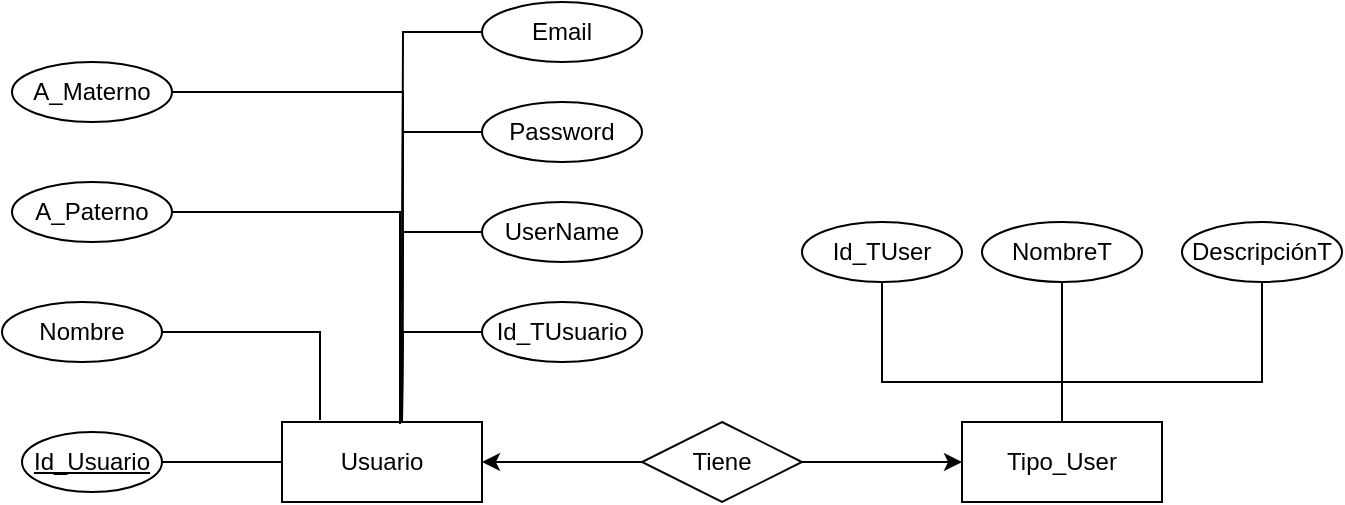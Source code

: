 <mxfile version="22.0.4" type="github">
  <diagram id="R2lEEEUBdFMjLlhIrx00" name="modelo_E-R">
    <mxGraphModel dx="825" dy="476" grid="1" gridSize="10" guides="1" tooltips="1" connect="1" arrows="1" fold="1" page="1" pageScale="1" pageWidth="850" pageHeight="1100" math="0" shadow="0" extFonts="Permanent Marker^https://fonts.googleapis.com/css?family=Permanent+Marker">
      <root>
        <mxCell id="0" />
        <mxCell id="1" parent="0" />
        <mxCell id="RY_OndR4vMzECRKrpXdZ-1" value="Usuario" style="whiteSpace=wrap;html=1;align=center;fillColor=#FFFFFF;" vertex="1" parent="1">
          <mxGeometry x="260" y="220" width="100" height="40" as="geometry" />
        </mxCell>
        <mxCell id="RY_OndR4vMzECRKrpXdZ-3" value="" style="edgeStyle=orthogonalEdgeStyle;rounded=0;orthogonalLoop=1;jettySize=auto;html=1;endArrow=none;endFill=0;" edge="1" parent="1" source="RY_OndR4vMzECRKrpXdZ-2" target="RY_OndR4vMzECRKrpXdZ-1">
          <mxGeometry relative="1" as="geometry" />
        </mxCell>
        <mxCell id="RY_OndR4vMzECRKrpXdZ-2" value="Id_Usuario" style="ellipse;whiteSpace=wrap;html=1;align=center;fontStyle=4;" vertex="1" parent="1">
          <mxGeometry x="130" y="225" width="70" height="30" as="geometry" />
        </mxCell>
        <mxCell id="RY_OndR4vMzECRKrpXdZ-7" style="edgeStyle=orthogonalEdgeStyle;rounded=0;orthogonalLoop=1;jettySize=auto;html=1;entryX=0.19;entryY=-0.025;entryDx=0;entryDy=0;entryPerimeter=0;endArrow=none;endFill=0;" edge="1" parent="1" source="RY_OndR4vMzECRKrpXdZ-4" target="RY_OndR4vMzECRKrpXdZ-1">
          <mxGeometry relative="1" as="geometry" />
        </mxCell>
        <mxCell id="RY_OndR4vMzECRKrpXdZ-4" value="Nombre" style="ellipse;whiteSpace=wrap;html=1;align=center;" vertex="1" parent="1">
          <mxGeometry x="120" y="160" width="80" height="30" as="geometry" />
        </mxCell>
        <mxCell id="RY_OndR4vMzECRKrpXdZ-5" value="A_Materno" style="ellipse;whiteSpace=wrap;html=1;align=center;" vertex="1" parent="1">
          <mxGeometry x="125" y="40" width="80" height="30" as="geometry" />
        </mxCell>
        <mxCell id="RY_OndR4vMzECRKrpXdZ-8" style="edgeStyle=orthogonalEdgeStyle;rounded=0;orthogonalLoop=1;jettySize=auto;html=1;entryX=0.59;entryY=0.025;entryDx=0;entryDy=0;entryPerimeter=0;startArrow=none;startFill=0;endArrow=none;endFill=0;" edge="1" parent="1" source="RY_OndR4vMzECRKrpXdZ-6" target="RY_OndR4vMzECRKrpXdZ-1">
          <mxGeometry relative="1" as="geometry">
            <mxPoint x="320" y="210" as="targetPoint" />
          </mxGeometry>
        </mxCell>
        <mxCell id="RY_OndR4vMzECRKrpXdZ-6" value="A_Paterno" style="ellipse;whiteSpace=wrap;html=1;align=center;" vertex="1" parent="1">
          <mxGeometry x="125" y="100" width="80" height="30" as="geometry" />
        </mxCell>
        <mxCell id="RY_OndR4vMzECRKrpXdZ-9" style="edgeStyle=orthogonalEdgeStyle;rounded=0;orthogonalLoop=1;jettySize=auto;html=1;endArrow=none;endFill=0;" edge="1" parent="1" source="RY_OndR4vMzECRKrpXdZ-5">
          <mxGeometry relative="1" as="geometry">
            <mxPoint x="320" y="220" as="targetPoint" />
          </mxGeometry>
        </mxCell>
        <mxCell id="RY_OndR4vMzECRKrpXdZ-10" value="Password" style="ellipse;whiteSpace=wrap;html=1;align=center;" vertex="1" parent="1">
          <mxGeometry x="360" y="60" width="80" height="30" as="geometry" />
        </mxCell>
        <mxCell id="RY_OndR4vMzECRKrpXdZ-17" style="edgeStyle=orthogonalEdgeStyle;rounded=0;orthogonalLoop=1;jettySize=auto;html=1;endArrow=none;endFill=0;" edge="1" parent="1" source="RY_OndR4vMzECRKrpXdZ-11">
          <mxGeometry relative="1" as="geometry">
            <mxPoint x="320" y="220" as="targetPoint" />
          </mxGeometry>
        </mxCell>
        <mxCell id="RY_OndR4vMzECRKrpXdZ-11" value="UserName" style="ellipse;whiteSpace=wrap;html=1;align=center;" vertex="1" parent="1">
          <mxGeometry x="360" y="110" width="80" height="30" as="geometry" />
        </mxCell>
        <mxCell id="RY_OndR4vMzECRKrpXdZ-15" style="edgeStyle=orthogonalEdgeStyle;rounded=0;orthogonalLoop=1;jettySize=auto;html=1;endArrow=none;endFill=0;" edge="1" parent="1" source="RY_OndR4vMzECRKrpXdZ-12">
          <mxGeometry relative="1" as="geometry">
            <mxPoint x="320" y="160" as="targetPoint" />
          </mxGeometry>
        </mxCell>
        <mxCell id="RY_OndR4vMzECRKrpXdZ-12" value="Email" style="ellipse;whiteSpace=wrap;html=1;align=center;" vertex="1" parent="1">
          <mxGeometry x="360" y="10" width="80" height="30" as="geometry" />
        </mxCell>
        <mxCell id="RY_OndR4vMzECRKrpXdZ-18" style="edgeStyle=orthogonalEdgeStyle;rounded=0;orthogonalLoop=1;jettySize=auto;html=1;endArrow=none;endFill=0;" edge="1" parent="1" source="RY_OndR4vMzECRKrpXdZ-13">
          <mxGeometry relative="1" as="geometry">
            <mxPoint x="320" y="220" as="targetPoint" />
          </mxGeometry>
        </mxCell>
        <mxCell id="RY_OndR4vMzECRKrpXdZ-13" value="Id_TUsuario" style="ellipse;whiteSpace=wrap;html=1;align=center;" vertex="1" parent="1">
          <mxGeometry x="360" y="160" width="80" height="30" as="geometry" />
        </mxCell>
        <mxCell id="RY_OndR4vMzECRKrpXdZ-14" value="Tipo_User" style="whiteSpace=wrap;html=1;align=center;" vertex="1" parent="1">
          <mxGeometry x="600" y="220" width="100" height="40" as="geometry" />
        </mxCell>
        <mxCell id="RY_OndR4vMzECRKrpXdZ-16" style="edgeStyle=orthogonalEdgeStyle;rounded=0;orthogonalLoop=1;jettySize=auto;html=1;exitX=0;exitY=0.5;exitDx=0;exitDy=0;endArrow=none;endFill=0;" edge="1" parent="1" source="RY_OndR4vMzECRKrpXdZ-10">
          <mxGeometry relative="1" as="geometry">
            <mxPoint x="320" y="210" as="targetPoint" />
          </mxGeometry>
        </mxCell>
        <mxCell id="RY_OndR4vMzECRKrpXdZ-25" style="edgeStyle=orthogonalEdgeStyle;rounded=0;orthogonalLoop=1;jettySize=auto;html=1;entryX=0.5;entryY=0;entryDx=0;entryDy=0;endArrow=none;endFill=0;" edge="1" parent="1" source="RY_OndR4vMzECRKrpXdZ-20" target="RY_OndR4vMzECRKrpXdZ-14">
          <mxGeometry relative="1" as="geometry">
            <Array as="points">
              <mxPoint x="750" y="200" />
              <mxPoint x="650" y="200" />
            </Array>
          </mxGeometry>
        </mxCell>
        <mxCell id="RY_OndR4vMzECRKrpXdZ-20" value="DescripciónT" style="ellipse;whiteSpace=wrap;html=1;align=center;" vertex="1" parent="1">
          <mxGeometry x="710" y="120" width="80" height="30" as="geometry" />
        </mxCell>
        <mxCell id="RY_OndR4vMzECRKrpXdZ-24" style="edgeStyle=orthogonalEdgeStyle;rounded=0;orthogonalLoop=1;jettySize=auto;html=1;entryX=0.5;entryY=0;entryDx=0;entryDy=0;endArrow=none;endFill=0;" edge="1" parent="1" source="RY_OndR4vMzECRKrpXdZ-21" target="RY_OndR4vMzECRKrpXdZ-14">
          <mxGeometry relative="1" as="geometry" />
        </mxCell>
        <mxCell id="RY_OndR4vMzECRKrpXdZ-21" value="NombreT" style="ellipse;whiteSpace=wrap;html=1;align=center;" vertex="1" parent="1">
          <mxGeometry x="610" y="120" width="80" height="30" as="geometry" />
        </mxCell>
        <mxCell id="RY_OndR4vMzECRKrpXdZ-23" style="edgeStyle=orthogonalEdgeStyle;rounded=0;orthogonalLoop=1;jettySize=auto;html=1;exitX=0.5;exitY=1;exitDx=0;exitDy=0;entryX=0.5;entryY=0;entryDx=0;entryDy=0;endArrow=none;endFill=0;" edge="1" parent="1" source="RY_OndR4vMzECRKrpXdZ-22" target="RY_OndR4vMzECRKrpXdZ-14">
          <mxGeometry relative="1" as="geometry">
            <Array as="points">
              <mxPoint x="560" y="200" />
              <mxPoint x="650" y="200" />
            </Array>
          </mxGeometry>
        </mxCell>
        <mxCell id="RY_OndR4vMzECRKrpXdZ-22" value="Id_TUser" style="ellipse;whiteSpace=wrap;html=1;align=center;" vertex="1" parent="1">
          <mxGeometry x="520" y="120" width="80" height="30" as="geometry" />
        </mxCell>
        <mxCell id="RY_OndR4vMzECRKrpXdZ-27" style="edgeStyle=orthogonalEdgeStyle;rounded=0;orthogonalLoop=1;jettySize=auto;html=1;entryX=0;entryY=0.5;entryDx=0;entryDy=0;" edge="1" parent="1" source="RY_OndR4vMzECRKrpXdZ-26" target="RY_OndR4vMzECRKrpXdZ-14">
          <mxGeometry relative="1" as="geometry" />
        </mxCell>
        <mxCell id="RY_OndR4vMzECRKrpXdZ-28" style="edgeStyle=orthogonalEdgeStyle;rounded=0;orthogonalLoop=1;jettySize=auto;html=1;entryX=1;entryY=0.5;entryDx=0;entryDy=0;" edge="1" parent="1" source="RY_OndR4vMzECRKrpXdZ-26" target="RY_OndR4vMzECRKrpXdZ-1">
          <mxGeometry relative="1" as="geometry" />
        </mxCell>
        <mxCell id="RY_OndR4vMzECRKrpXdZ-26" value="Tiene" style="shape=rhombus;perimeter=rhombusPerimeter;whiteSpace=wrap;html=1;align=center;" vertex="1" parent="1">
          <mxGeometry x="440" y="220" width="80" height="40" as="geometry" />
        </mxCell>
      </root>
    </mxGraphModel>
  </diagram>
</mxfile>
